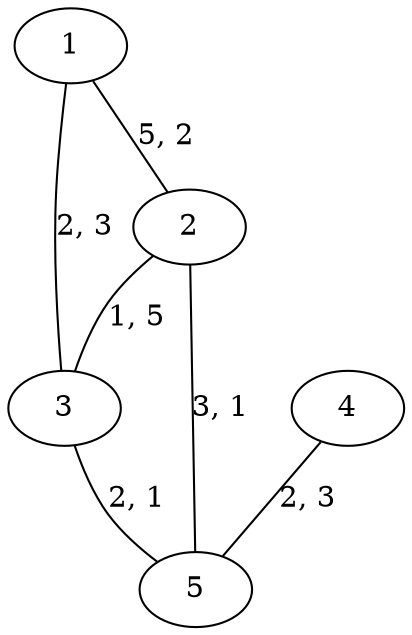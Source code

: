 graph G {
  1 -- 3 [label="2, 3"];
  1 -- 2 [label="5, 2"];
  2 -- 3 [label="1, 5"];
  2 -- 5 [label="3, 1"];
  3 -- 5 [label="2, 1"];
  4 -- 5 [label="2, 3"];
}
